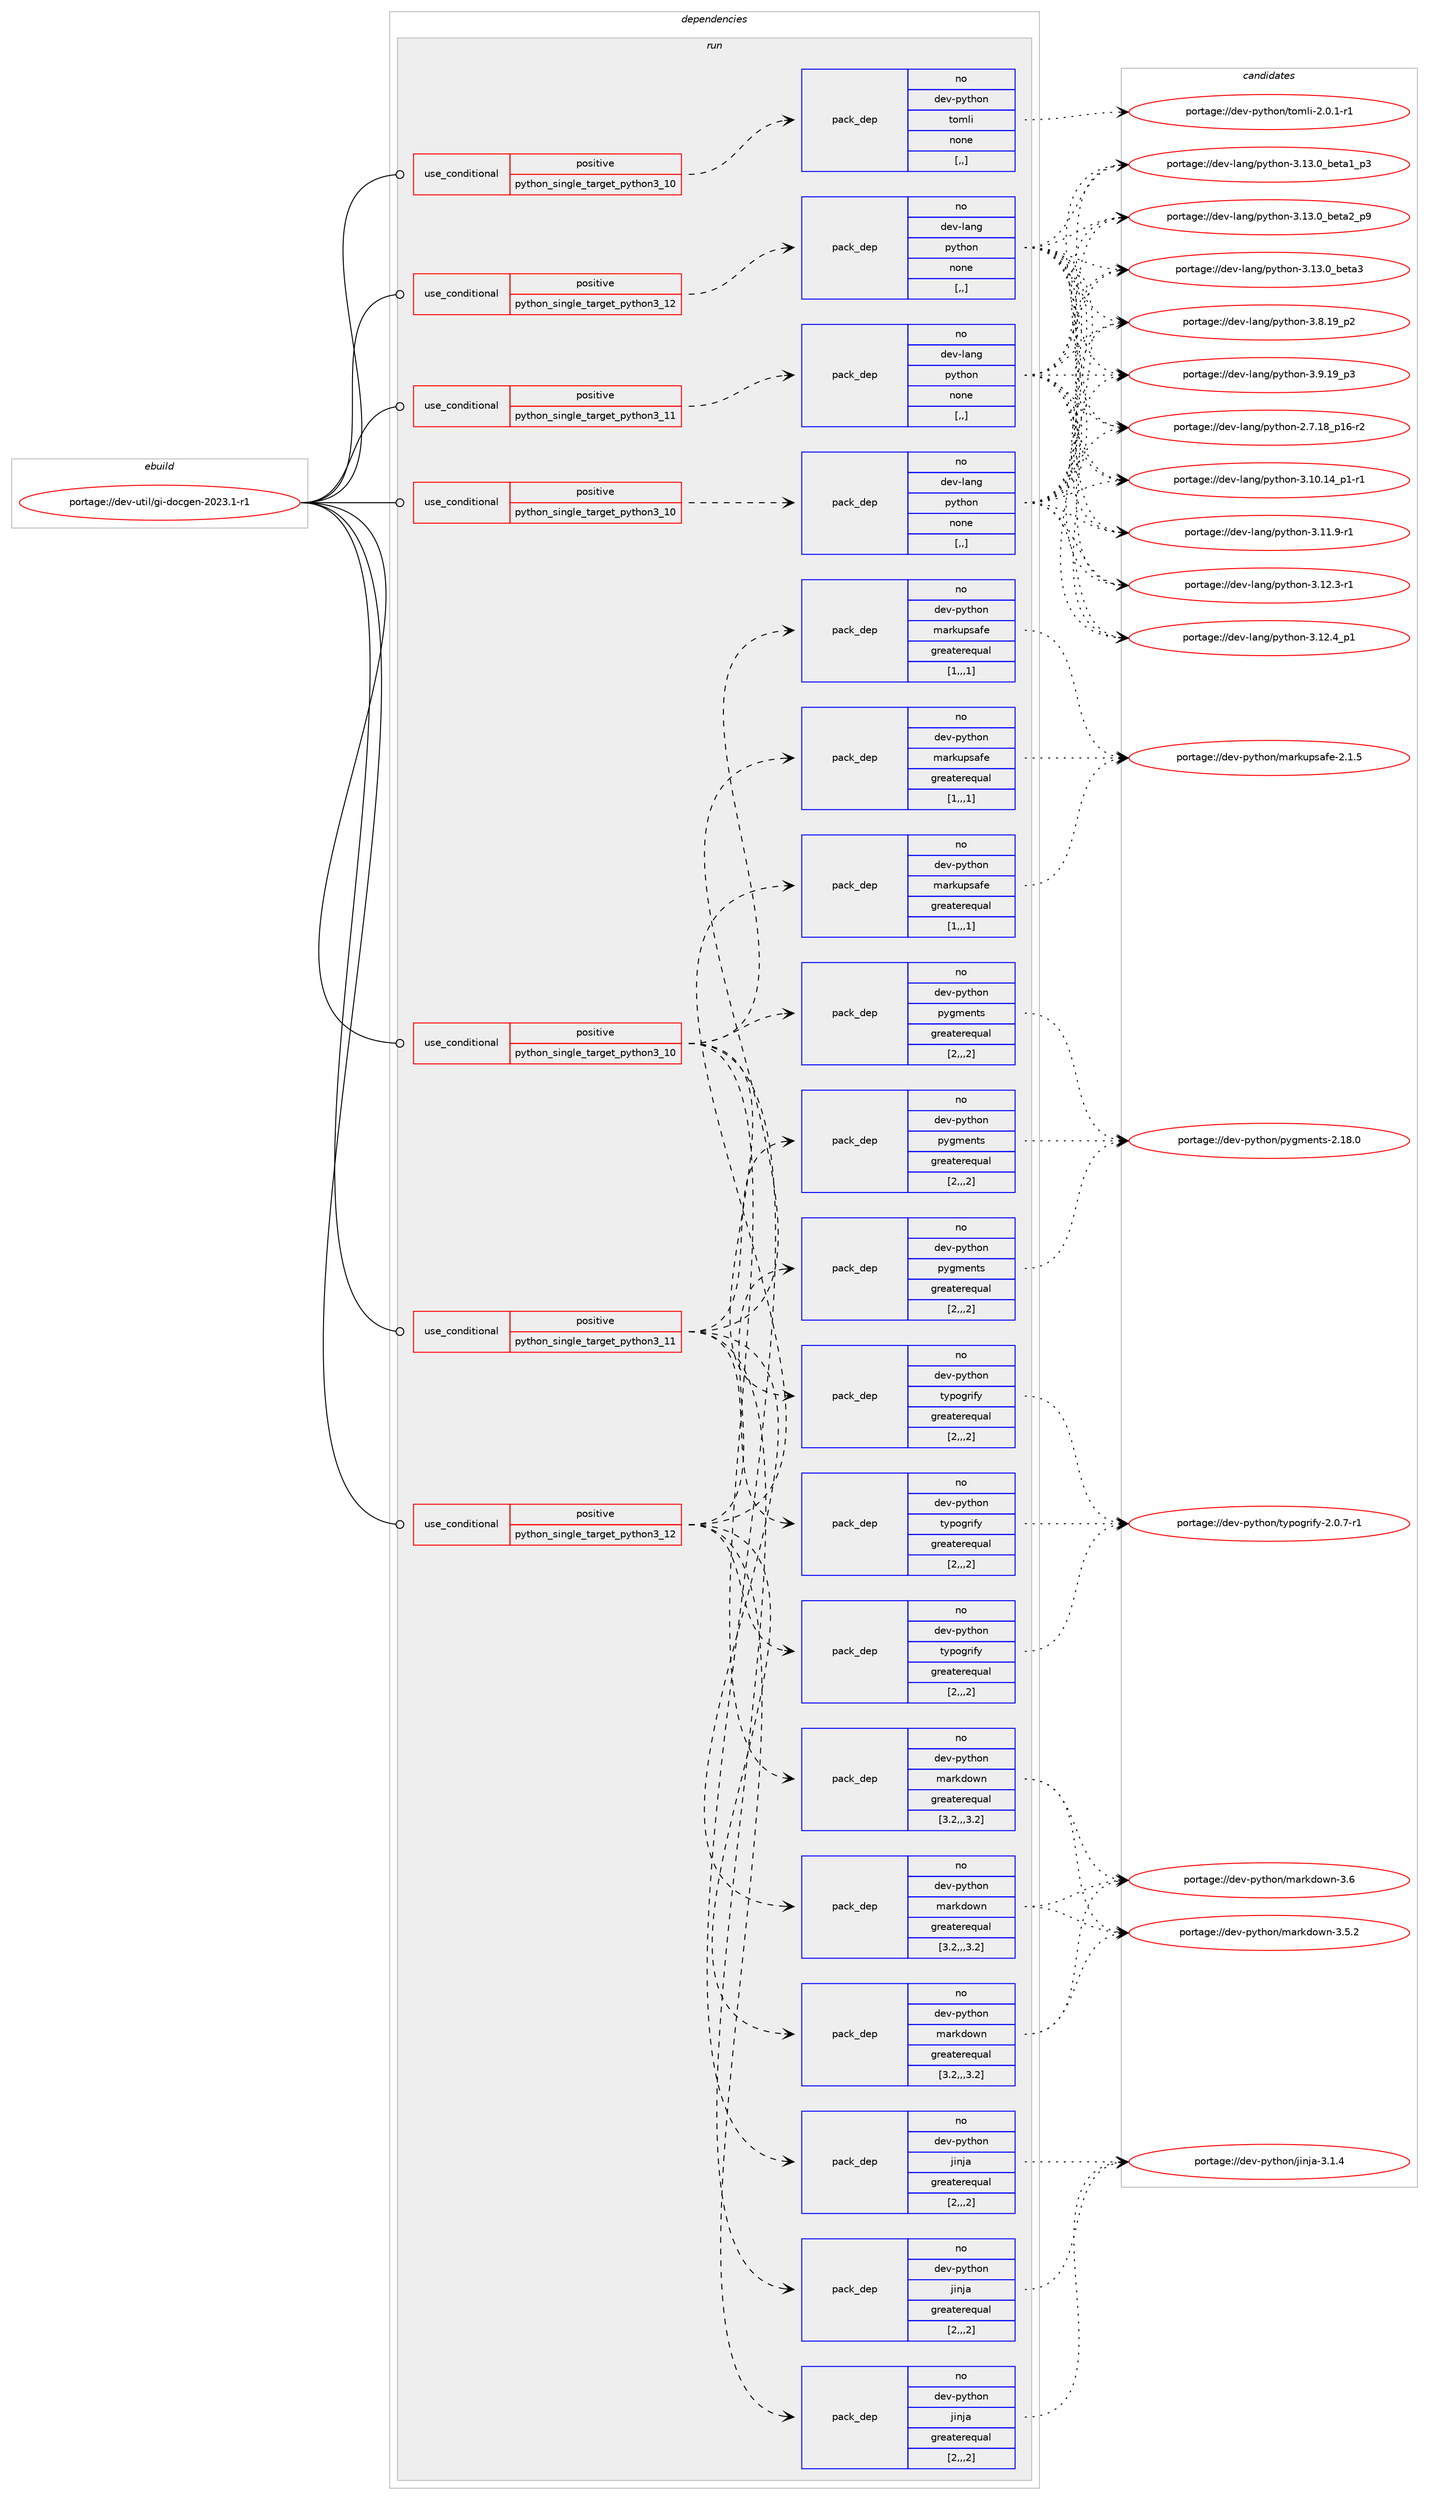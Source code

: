 digraph prolog {

# *************
# Graph options
# *************

newrank=true;
concentrate=true;
compound=true;
graph [rankdir=LR,fontname=Helvetica,fontsize=10,ranksep=1.5];#, ranksep=2.5, nodesep=0.2];
edge  [arrowhead=vee];
node  [fontname=Helvetica,fontsize=10];

# **********
# The ebuild
# **********

subgraph cluster_leftcol {
color=gray;
rank=same;
label=<<i>ebuild</i>>;
id [label="portage://dev-util/gi-docgen-2023.1-r1", color=red, width=4, href="../dev-util/gi-docgen-2023.1-r1.svg"];
}

# ****************
# The dependencies
# ****************

subgraph cluster_midcol {
color=gray;
label=<<i>dependencies</i>>;
subgraph cluster_compile {
fillcolor="#eeeeee";
style=filled;
label=<<i>compile</i>>;
}
subgraph cluster_compileandrun {
fillcolor="#eeeeee";
style=filled;
label=<<i>compile and run</i>>;
}
subgraph cluster_run {
fillcolor="#eeeeee";
style=filled;
label=<<i>run</i>>;
subgraph cond59145 {
dependency210451 [label=<<TABLE BORDER="0" CELLBORDER="1" CELLSPACING="0" CELLPADDING="4"><TR><TD ROWSPAN="3" CELLPADDING="10">use_conditional</TD></TR><TR><TD>positive</TD></TR><TR><TD>python_single_target_python3_10</TD></TR></TABLE>>, shape=none, color=red];
subgraph pack149915 {
dependency210452 [label=<<TABLE BORDER="0" CELLBORDER="1" CELLSPACING="0" CELLPADDING="4" WIDTH="220"><TR><TD ROWSPAN="6" CELLPADDING="30">pack_dep</TD></TR><TR><TD WIDTH="110">no</TD></TR><TR><TD>dev-lang</TD></TR><TR><TD>python</TD></TR><TR><TD>none</TD></TR><TR><TD>[,,]</TD></TR></TABLE>>, shape=none, color=blue];
}
dependency210451:e -> dependency210452:w [weight=20,style="dashed",arrowhead="vee"];
}
id:e -> dependency210451:w [weight=20,style="solid",arrowhead="odot"];
subgraph cond59146 {
dependency210453 [label=<<TABLE BORDER="0" CELLBORDER="1" CELLSPACING="0" CELLPADDING="4"><TR><TD ROWSPAN="3" CELLPADDING="10">use_conditional</TD></TR><TR><TD>positive</TD></TR><TR><TD>python_single_target_python3_10</TD></TR></TABLE>>, shape=none, color=red];
subgraph pack149916 {
dependency210454 [label=<<TABLE BORDER="0" CELLBORDER="1" CELLSPACING="0" CELLPADDING="4" WIDTH="220"><TR><TD ROWSPAN="6" CELLPADDING="30">pack_dep</TD></TR><TR><TD WIDTH="110">no</TD></TR><TR><TD>dev-python</TD></TR><TR><TD>markdown</TD></TR><TR><TD>greaterequal</TD></TR><TR><TD>[3.2,,,3.2]</TD></TR></TABLE>>, shape=none, color=blue];
}
dependency210453:e -> dependency210454:w [weight=20,style="dashed",arrowhead="vee"];
subgraph pack149917 {
dependency210455 [label=<<TABLE BORDER="0" CELLBORDER="1" CELLSPACING="0" CELLPADDING="4" WIDTH="220"><TR><TD ROWSPAN="6" CELLPADDING="30">pack_dep</TD></TR><TR><TD WIDTH="110">no</TD></TR><TR><TD>dev-python</TD></TR><TR><TD>markupsafe</TD></TR><TR><TD>greaterequal</TD></TR><TR><TD>[1,,,1]</TD></TR></TABLE>>, shape=none, color=blue];
}
dependency210453:e -> dependency210455:w [weight=20,style="dashed",arrowhead="vee"];
subgraph pack149918 {
dependency210456 [label=<<TABLE BORDER="0" CELLBORDER="1" CELLSPACING="0" CELLPADDING="4" WIDTH="220"><TR><TD ROWSPAN="6" CELLPADDING="30">pack_dep</TD></TR><TR><TD WIDTH="110">no</TD></TR><TR><TD>dev-python</TD></TR><TR><TD>pygments</TD></TR><TR><TD>greaterequal</TD></TR><TR><TD>[2,,,2]</TD></TR></TABLE>>, shape=none, color=blue];
}
dependency210453:e -> dependency210456:w [weight=20,style="dashed",arrowhead="vee"];
subgraph pack149919 {
dependency210457 [label=<<TABLE BORDER="0" CELLBORDER="1" CELLSPACING="0" CELLPADDING="4" WIDTH="220"><TR><TD ROWSPAN="6" CELLPADDING="30">pack_dep</TD></TR><TR><TD WIDTH="110">no</TD></TR><TR><TD>dev-python</TD></TR><TR><TD>jinja</TD></TR><TR><TD>greaterequal</TD></TR><TR><TD>[2,,,2]</TD></TR></TABLE>>, shape=none, color=blue];
}
dependency210453:e -> dependency210457:w [weight=20,style="dashed",arrowhead="vee"];
subgraph pack149920 {
dependency210458 [label=<<TABLE BORDER="0" CELLBORDER="1" CELLSPACING="0" CELLPADDING="4" WIDTH="220"><TR><TD ROWSPAN="6" CELLPADDING="30">pack_dep</TD></TR><TR><TD WIDTH="110">no</TD></TR><TR><TD>dev-python</TD></TR><TR><TD>typogrify</TD></TR><TR><TD>greaterequal</TD></TR><TR><TD>[2,,,2]</TD></TR></TABLE>>, shape=none, color=blue];
}
dependency210453:e -> dependency210458:w [weight=20,style="dashed",arrowhead="vee"];
}
id:e -> dependency210453:w [weight=20,style="solid",arrowhead="odot"];
subgraph cond59147 {
dependency210459 [label=<<TABLE BORDER="0" CELLBORDER="1" CELLSPACING="0" CELLPADDING="4"><TR><TD ROWSPAN="3" CELLPADDING="10">use_conditional</TD></TR><TR><TD>positive</TD></TR><TR><TD>python_single_target_python3_10</TD></TR></TABLE>>, shape=none, color=red];
subgraph pack149921 {
dependency210460 [label=<<TABLE BORDER="0" CELLBORDER="1" CELLSPACING="0" CELLPADDING="4" WIDTH="220"><TR><TD ROWSPAN="6" CELLPADDING="30">pack_dep</TD></TR><TR><TD WIDTH="110">no</TD></TR><TR><TD>dev-python</TD></TR><TR><TD>tomli</TD></TR><TR><TD>none</TD></TR><TR><TD>[,,]</TD></TR></TABLE>>, shape=none, color=blue];
}
dependency210459:e -> dependency210460:w [weight=20,style="dashed",arrowhead="vee"];
}
id:e -> dependency210459:w [weight=20,style="solid",arrowhead="odot"];
subgraph cond59148 {
dependency210461 [label=<<TABLE BORDER="0" CELLBORDER="1" CELLSPACING="0" CELLPADDING="4"><TR><TD ROWSPAN="3" CELLPADDING="10">use_conditional</TD></TR><TR><TD>positive</TD></TR><TR><TD>python_single_target_python3_11</TD></TR></TABLE>>, shape=none, color=red];
subgraph pack149922 {
dependency210462 [label=<<TABLE BORDER="0" CELLBORDER="1" CELLSPACING="0" CELLPADDING="4" WIDTH="220"><TR><TD ROWSPAN="6" CELLPADDING="30">pack_dep</TD></TR><TR><TD WIDTH="110">no</TD></TR><TR><TD>dev-lang</TD></TR><TR><TD>python</TD></TR><TR><TD>none</TD></TR><TR><TD>[,,]</TD></TR></TABLE>>, shape=none, color=blue];
}
dependency210461:e -> dependency210462:w [weight=20,style="dashed",arrowhead="vee"];
}
id:e -> dependency210461:w [weight=20,style="solid",arrowhead="odot"];
subgraph cond59149 {
dependency210463 [label=<<TABLE BORDER="0" CELLBORDER="1" CELLSPACING="0" CELLPADDING="4"><TR><TD ROWSPAN="3" CELLPADDING="10">use_conditional</TD></TR><TR><TD>positive</TD></TR><TR><TD>python_single_target_python3_11</TD></TR></TABLE>>, shape=none, color=red];
subgraph pack149923 {
dependency210464 [label=<<TABLE BORDER="0" CELLBORDER="1" CELLSPACING="0" CELLPADDING="4" WIDTH="220"><TR><TD ROWSPAN="6" CELLPADDING="30">pack_dep</TD></TR><TR><TD WIDTH="110">no</TD></TR><TR><TD>dev-python</TD></TR><TR><TD>markdown</TD></TR><TR><TD>greaterequal</TD></TR><TR><TD>[3.2,,,3.2]</TD></TR></TABLE>>, shape=none, color=blue];
}
dependency210463:e -> dependency210464:w [weight=20,style="dashed",arrowhead="vee"];
subgraph pack149924 {
dependency210465 [label=<<TABLE BORDER="0" CELLBORDER="1" CELLSPACING="0" CELLPADDING="4" WIDTH="220"><TR><TD ROWSPAN="6" CELLPADDING="30">pack_dep</TD></TR><TR><TD WIDTH="110">no</TD></TR><TR><TD>dev-python</TD></TR><TR><TD>markupsafe</TD></TR><TR><TD>greaterequal</TD></TR><TR><TD>[1,,,1]</TD></TR></TABLE>>, shape=none, color=blue];
}
dependency210463:e -> dependency210465:w [weight=20,style="dashed",arrowhead="vee"];
subgraph pack149925 {
dependency210466 [label=<<TABLE BORDER="0" CELLBORDER="1" CELLSPACING="0" CELLPADDING="4" WIDTH="220"><TR><TD ROWSPAN="6" CELLPADDING="30">pack_dep</TD></TR><TR><TD WIDTH="110">no</TD></TR><TR><TD>dev-python</TD></TR><TR><TD>pygments</TD></TR><TR><TD>greaterequal</TD></TR><TR><TD>[2,,,2]</TD></TR></TABLE>>, shape=none, color=blue];
}
dependency210463:e -> dependency210466:w [weight=20,style="dashed",arrowhead="vee"];
subgraph pack149926 {
dependency210467 [label=<<TABLE BORDER="0" CELLBORDER="1" CELLSPACING="0" CELLPADDING="4" WIDTH="220"><TR><TD ROWSPAN="6" CELLPADDING="30">pack_dep</TD></TR><TR><TD WIDTH="110">no</TD></TR><TR><TD>dev-python</TD></TR><TR><TD>jinja</TD></TR><TR><TD>greaterequal</TD></TR><TR><TD>[2,,,2]</TD></TR></TABLE>>, shape=none, color=blue];
}
dependency210463:e -> dependency210467:w [weight=20,style="dashed",arrowhead="vee"];
subgraph pack149927 {
dependency210468 [label=<<TABLE BORDER="0" CELLBORDER="1" CELLSPACING="0" CELLPADDING="4" WIDTH="220"><TR><TD ROWSPAN="6" CELLPADDING="30">pack_dep</TD></TR><TR><TD WIDTH="110">no</TD></TR><TR><TD>dev-python</TD></TR><TR><TD>typogrify</TD></TR><TR><TD>greaterequal</TD></TR><TR><TD>[2,,,2]</TD></TR></TABLE>>, shape=none, color=blue];
}
dependency210463:e -> dependency210468:w [weight=20,style="dashed",arrowhead="vee"];
}
id:e -> dependency210463:w [weight=20,style="solid",arrowhead="odot"];
subgraph cond59150 {
dependency210469 [label=<<TABLE BORDER="0" CELLBORDER="1" CELLSPACING="0" CELLPADDING="4"><TR><TD ROWSPAN="3" CELLPADDING="10">use_conditional</TD></TR><TR><TD>positive</TD></TR><TR><TD>python_single_target_python3_12</TD></TR></TABLE>>, shape=none, color=red];
subgraph pack149928 {
dependency210470 [label=<<TABLE BORDER="0" CELLBORDER="1" CELLSPACING="0" CELLPADDING="4" WIDTH="220"><TR><TD ROWSPAN="6" CELLPADDING="30">pack_dep</TD></TR><TR><TD WIDTH="110">no</TD></TR><TR><TD>dev-lang</TD></TR><TR><TD>python</TD></TR><TR><TD>none</TD></TR><TR><TD>[,,]</TD></TR></TABLE>>, shape=none, color=blue];
}
dependency210469:e -> dependency210470:w [weight=20,style="dashed",arrowhead="vee"];
}
id:e -> dependency210469:w [weight=20,style="solid",arrowhead="odot"];
subgraph cond59151 {
dependency210471 [label=<<TABLE BORDER="0" CELLBORDER="1" CELLSPACING="0" CELLPADDING="4"><TR><TD ROWSPAN="3" CELLPADDING="10">use_conditional</TD></TR><TR><TD>positive</TD></TR><TR><TD>python_single_target_python3_12</TD></TR></TABLE>>, shape=none, color=red];
subgraph pack149929 {
dependency210472 [label=<<TABLE BORDER="0" CELLBORDER="1" CELLSPACING="0" CELLPADDING="4" WIDTH="220"><TR><TD ROWSPAN="6" CELLPADDING="30">pack_dep</TD></TR><TR><TD WIDTH="110">no</TD></TR><TR><TD>dev-python</TD></TR><TR><TD>markdown</TD></TR><TR><TD>greaterequal</TD></TR><TR><TD>[3.2,,,3.2]</TD></TR></TABLE>>, shape=none, color=blue];
}
dependency210471:e -> dependency210472:w [weight=20,style="dashed",arrowhead="vee"];
subgraph pack149930 {
dependency210473 [label=<<TABLE BORDER="0" CELLBORDER="1" CELLSPACING="0" CELLPADDING="4" WIDTH="220"><TR><TD ROWSPAN="6" CELLPADDING="30">pack_dep</TD></TR><TR><TD WIDTH="110">no</TD></TR><TR><TD>dev-python</TD></TR><TR><TD>markupsafe</TD></TR><TR><TD>greaterequal</TD></TR><TR><TD>[1,,,1]</TD></TR></TABLE>>, shape=none, color=blue];
}
dependency210471:e -> dependency210473:w [weight=20,style="dashed",arrowhead="vee"];
subgraph pack149931 {
dependency210474 [label=<<TABLE BORDER="0" CELLBORDER="1" CELLSPACING="0" CELLPADDING="4" WIDTH="220"><TR><TD ROWSPAN="6" CELLPADDING="30">pack_dep</TD></TR><TR><TD WIDTH="110">no</TD></TR><TR><TD>dev-python</TD></TR><TR><TD>pygments</TD></TR><TR><TD>greaterequal</TD></TR><TR><TD>[2,,,2]</TD></TR></TABLE>>, shape=none, color=blue];
}
dependency210471:e -> dependency210474:w [weight=20,style="dashed",arrowhead="vee"];
subgraph pack149932 {
dependency210475 [label=<<TABLE BORDER="0" CELLBORDER="1" CELLSPACING="0" CELLPADDING="4" WIDTH="220"><TR><TD ROWSPAN="6" CELLPADDING="30">pack_dep</TD></TR><TR><TD WIDTH="110">no</TD></TR><TR><TD>dev-python</TD></TR><TR><TD>jinja</TD></TR><TR><TD>greaterequal</TD></TR><TR><TD>[2,,,2]</TD></TR></TABLE>>, shape=none, color=blue];
}
dependency210471:e -> dependency210475:w [weight=20,style="dashed",arrowhead="vee"];
subgraph pack149933 {
dependency210476 [label=<<TABLE BORDER="0" CELLBORDER="1" CELLSPACING="0" CELLPADDING="4" WIDTH="220"><TR><TD ROWSPAN="6" CELLPADDING="30">pack_dep</TD></TR><TR><TD WIDTH="110">no</TD></TR><TR><TD>dev-python</TD></TR><TR><TD>typogrify</TD></TR><TR><TD>greaterequal</TD></TR><TR><TD>[2,,,2]</TD></TR></TABLE>>, shape=none, color=blue];
}
dependency210471:e -> dependency210476:w [weight=20,style="dashed",arrowhead="vee"];
}
id:e -> dependency210471:w [weight=20,style="solid",arrowhead="odot"];
}
}

# **************
# The candidates
# **************

subgraph cluster_choices {
rank=same;
color=gray;
label=<<i>candidates</i>>;

subgraph choice149915 {
color=black;
nodesep=1;
choice100101118451089711010347112121116104111110455046554649569511249544511450 [label="portage://dev-lang/python-2.7.18_p16-r2", color=red, width=4,href="../dev-lang/python-2.7.18_p16-r2.svg"];
choice100101118451089711010347112121116104111110455146494846495295112494511449 [label="portage://dev-lang/python-3.10.14_p1-r1", color=red, width=4,href="../dev-lang/python-3.10.14_p1-r1.svg"];
choice100101118451089711010347112121116104111110455146494946574511449 [label="portage://dev-lang/python-3.11.9-r1", color=red, width=4,href="../dev-lang/python-3.11.9-r1.svg"];
choice100101118451089711010347112121116104111110455146495046514511449 [label="portage://dev-lang/python-3.12.3-r1", color=red, width=4,href="../dev-lang/python-3.12.3-r1.svg"];
choice100101118451089711010347112121116104111110455146495046529511249 [label="portage://dev-lang/python-3.12.4_p1", color=red, width=4,href="../dev-lang/python-3.12.4_p1.svg"];
choice10010111845108971101034711212111610411111045514649514648959810111697499511251 [label="portage://dev-lang/python-3.13.0_beta1_p3", color=red, width=4,href="../dev-lang/python-3.13.0_beta1_p3.svg"];
choice10010111845108971101034711212111610411111045514649514648959810111697509511257 [label="portage://dev-lang/python-3.13.0_beta2_p9", color=red, width=4,href="../dev-lang/python-3.13.0_beta2_p9.svg"];
choice1001011184510897110103471121211161041111104551464951464895981011169751 [label="portage://dev-lang/python-3.13.0_beta3", color=red, width=4,href="../dev-lang/python-3.13.0_beta3.svg"];
choice100101118451089711010347112121116104111110455146564649579511250 [label="portage://dev-lang/python-3.8.19_p2", color=red, width=4,href="../dev-lang/python-3.8.19_p2.svg"];
choice100101118451089711010347112121116104111110455146574649579511251 [label="portage://dev-lang/python-3.9.19_p3", color=red, width=4,href="../dev-lang/python-3.9.19_p3.svg"];
dependency210452:e -> choice100101118451089711010347112121116104111110455046554649569511249544511450:w [style=dotted,weight="100"];
dependency210452:e -> choice100101118451089711010347112121116104111110455146494846495295112494511449:w [style=dotted,weight="100"];
dependency210452:e -> choice100101118451089711010347112121116104111110455146494946574511449:w [style=dotted,weight="100"];
dependency210452:e -> choice100101118451089711010347112121116104111110455146495046514511449:w [style=dotted,weight="100"];
dependency210452:e -> choice100101118451089711010347112121116104111110455146495046529511249:w [style=dotted,weight="100"];
dependency210452:e -> choice10010111845108971101034711212111610411111045514649514648959810111697499511251:w [style=dotted,weight="100"];
dependency210452:e -> choice10010111845108971101034711212111610411111045514649514648959810111697509511257:w [style=dotted,weight="100"];
dependency210452:e -> choice1001011184510897110103471121211161041111104551464951464895981011169751:w [style=dotted,weight="100"];
dependency210452:e -> choice100101118451089711010347112121116104111110455146564649579511250:w [style=dotted,weight="100"];
dependency210452:e -> choice100101118451089711010347112121116104111110455146574649579511251:w [style=dotted,weight="100"];
}
subgraph choice149916 {
color=black;
nodesep=1;
choice100101118451121211161041111104710997114107100111119110455146534650 [label="portage://dev-python/markdown-3.5.2", color=red, width=4,href="../dev-python/markdown-3.5.2.svg"];
choice10010111845112121116104111110471099711410710011111911045514654 [label="portage://dev-python/markdown-3.6", color=red, width=4,href="../dev-python/markdown-3.6.svg"];
dependency210454:e -> choice100101118451121211161041111104710997114107100111119110455146534650:w [style=dotted,weight="100"];
dependency210454:e -> choice10010111845112121116104111110471099711410710011111911045514654:w [style=dotted,weight="100"];
}
subgraph choice149917 {
color=black;
nodesep=1;
choice10010111845112121116104111110471099711410711711211597102101455046494653 [label="portage://dev-python/markupsafe-2.1.5", color=red, width=4,href="../dev-python/markupsafe-2.1.5.svg"];
dependency210455:e -> choice10010111845112121116104111110471099711410711711211597102101455046494653:w [style=dotted,weight="100"];
}
subgraph choice149918 {
color=black;
nodesep=1;
choice100101118451121211161041111104711212110310910111011611545504649564648 [label="portage://dev-python/pygments-2.18.0", color=red, width=4,href="../dev-python/pygments-2.18.0.svg"];
dependency210456:e -> choice100101118451121211161041111104711212110310910111011611545504649564648:w [style=dotted,weight="100"];
}
subgraph choice149919 {
color=black;
nodesep=1;
choice100101118451121211161041111104710610511010697455146494652 [label="portage://dev-python/jinja-3.1.4", color=red, width=4,href="../dev-python/jinja-3.1.4.svg"];
dependency210457:e -> choice100101118451121211161041111104710610511010697455146494652:w [style=dotted,weight="100"];
}
subgraph choice149920 {
color=black;
nodesep=1;
choice10010111845112121116104111110471161211121111031141051021214550464846554511449 [label="portage://dev-python/typogrify-2.0.7-r1", color=red, width=4,href="../dev-python/typogrify-2.0.7-r1.svg"];
dependency210458:e -> choice10010111845112121116104111110471161211121111031141051021214550464846554511449:w [style=dotted,weight="100"];
}
subgraph choice149921 {
color=black;
nodesep=1;
choice10010111845112121116104111110471161111091081054550464846494511449 [label="portage://dev-python/tomli-2.0.1-r1", color=red, width=4,href="../dev-python/tomli-2.0.1-r1.svg"];
dependency210460:e -> choice10010111845112121116104111110471161111091081054550464846494511449:w [style=dotted,weight="100"];
}
subgraph choice149922 {
color=black;
nodesep=1;
choice100101118451089711010347112121116104111110455046554649569511249544511450 [label="portage://dev-lang/python-2.7.18_p16-r2", color=red, width=4,href="../dev-lang/python-2.7.18_p16-r2.svg"];
choice100101118451089711010347112121116104111110455146494846495295112494511449 [label="portage://dev-lang/python-3.10.14_p1-r1", color=red, width=4,href="../dev-lang/python-3.10.14_p1-r1.svg"];
choice100101118451089711010347112121116104111110455146494946574511449 [label="portage://dev-lang/python-3.11.9-r1", color=red, width=4,href="../dev-lang/python-3.11.9-r1.svg"];
choice100101118451089711010347112121116104111110455146495046514511449 [label="portage://dev-lang/python-3.12.3-r1", color=red, width=4,href="../dev-lang/python-3.12.3-r1.svg"];
choice100101118451089711010347112121116104111110455146495046529511249 [label="portage://dev-lang/python-3.12.4_p1", color=red, width=4,href="../dev-lang/python-3.12.4_p1.svg"];
choice10010111845108971101034711212111610411111045514649514648959810111697499511251 [label="portage://dev-lang/python-3.13.0_beta1_p3", color=red, width=4,href="../dev-lang/python-3.13.0_beta1_p3.svg"];
choice10010111845108971101034711212111610411111045514649514648959810111697509511257 [label="portage://dev-lang/python-3.13.0_beta2_p9", color=red, width=4,href="../dev-lang/python-3.13.0_beta2_p9.svg"];
choice1001011184510897110103471121211161041111104551464951464895981011169751 [label="portage://dev-lang/python-3.13.0_beta3", color=red, width=4,href="../dev-lang/python-3.13.0_beta3.svg"];
choice100101118451089711010347112121116104111110455146564649579511250 [label="portage://dev-lang/python-3.8.19_p2", color=red, width=4,href="../dev-lang/python-3.8.19_p2.svg"];
choice100101118451089711010347112121116104111110455146574649579511251 [label="portage://dev-lang/python-3.9.19_p3", color=red, width=4,href="../dev-lang/python-3.9.19_p3.svg"];
dependency210462:e -> choice100101118451089711010347112121116104111110455046554649569511249544511450:w [style=dotted,weight="100"];
dependency210462:e -> choice100101118451089711010347112121116104111110455146494846495295112494511449:w [style=dotted,weight="100"];
dependency210462:e -> choice100101118451089711010347112121116104111110455146494946574511449:w [style=dotted,weight="100"];
dependency210462:e -> choice100101118451089711010347112121116104111110455146495046514511449:w [style=dotted,weight="100"];
dependency210462:e -> choice100101118451089711010347112121116104111110455146495046529511249:w [style=dotted,weight="100"];
dependency210462:e -> choice10010111845108971101034711212111610411111045514649514648959810111697499511251:w [style=dotted,weight="100"];
dependency210462:e -> choice10010111845108971101034711212111610411111045514649514648959810111697509511257:w [style=dotted,weight="100"];
dependency210462:e -> choice1001011184510897110103471121211161041111104551464951464895981011169751:w [style=dotted,weight="100"];
dependency210462:e -> choice100101118451089711010347112121116104111110455146564649579511250:w [style=dotted,weight="100"];
dependency210462:e -> choice100101118451089711010347112121116104111110455146574649579511251:w [style=dotted,weight="100"];
}
subgraph choice149923 {
color=black;
nodesep=1;
choice100101118451121211161041111104710997114107100111119110455146534650 [label="portage://dev-python/markdown-3.5.2", color=red, width=4,href="../dev-python/markdown-3.5.2.svg"];
choice10010111845112121116104111110471099711410710011111911045514654 [label="portage://dev-python/markdown-3.6", color=red, width=4,href="../dev-python/markdown-3.6.svg"];
dependency210464:e -> choice100101118451121211161041111104710997114107100111119110455146534650:w [style=dotted,weight="100"];
dependency210464:e -> choice10010111845112121116104111110471099711410710011111911045514654:w [style=dotted,weight="100"];
}
subgraph choice149924 {
color=black;
nodesep=1;
choice10010111845112121116104111110471099711410711711211597102101455046494653 [label="portage://dev-python/markupsafe-2.1.5", color=red, width=4,href="../dev-python/markupsafe-2.1.5.svg"];
dependency210465:e -> choice10010111845112121116104111110471099711410711711211597102101455046494653:w [style=dotted,weight="100"];
}
subgraph choice149925 {
color=black;
nodesep=1;
choice100101118451121211161041111104711212110310910111011611545504649564648 [label="portage://dev-python/pygments-2.18.0", color=red, width=4,href="../dev-python/pygments-2.18.0.svg"];
dependency210466:e -> choice100101118451121211161041111104711212110310910111011611545504649564648:w [style=dotted,weight="100"];
}
subgraph choice149926 {
color=black;
nodesep=1;
choice100101118451121211161041111104710610511010697455146494652 [label="portage://dev-python/jinja-3.1.4", color=red, width=4,href="../dev-python/jinja-3.1.4.svg"];
dependency210467:e -> choice100101118451121211161041111104710610511010697455146494652:w [style=dotted,weight="100"];
}
subgraph choice149927 {
color=black;
nodesep=1;
choice10010111845112121116104111110471161211121111031141051021214550464846554511449 [label="portage://dev-python/typogrify-2.0.7-r1", color=red, width=4,href="../dev-python/typogrify-2.0.7-r1.svg"];
dependency210468:e -> choice10010111845112121116104111110471161211121111031141051021214550464846554511449:w [style=dotted,weight="100"];
}
subgraph choice149928 {
color=black;
nodesep=1;
choice100101118451089711010347112121116104111110455046554649569511249544511450 [label="portage://dev-lang/python-2.7.18_p16-r2", color=red, width=4,href="../dev-lang/python-2.7.18_p16-r2.svg"];
choice100101118451089711010347112121116104111110455146494846495295112494511449 [label="portage://dev-lang/python-3.10.14_p1-r1", color=red, width=4,href="../dev-lang/python-3.10.14_p1-r1.svg"];
choice100101118451089711010347112121116104111110455146494946574511449 [label="portage://dev-lang/python-3.11.9-r1", color=red, width=4,href="../dev-lang/python-3.11.9-r1.svg"];
choice100101118451089711010347112121116104111110455146495046514511449 [label="portage://dev-lang/python-3.12.3-r1", color=red, width=4,href="../dev-lang/python-3.12.3-r1.svg"];
choice100101118451089711010347112121116104111110455146495046529511249 [label="portage://dev-lang/python-3.12.4_p1", color=red, width=4,href="../dev-lang/python-3.12.4_p1.svg"];
choice10010111845108971101034711212111610411111045514649514648959810111697499511251 [label="portage://dev-lang/python-3.13.0_beta1_p3", color=red, width=4,href="../dev-lang/python-3.13.0_beta1_p3.svg"];
choice10010111845108971101034711212111610411111045514649514648959810111697509511257 [label="portage://dev-lang/python-3.13.0_beta2_p9", color=red, width=4,href="../dev-lang/python-3.13.0_beta2_p9.svg"];
choice1001011184510897110103471121211161041111104551464951464895981011169751 [label="portage://dev-lang/python-3.13.0_beta3", color=red, width=4,href="../dev-lang/python-3.13.0_beta3.svg"];
choice100101118451089711010347112121116104111110455146564649579511250 [label="portage://dev-lang/python-3.8.19_p2", color=red, width=4,href="../dev-lang/python-3.8.19_p2.svg"];
choice100101118451089711010347112121116104111110455146574649579511251 [label="portage://dev-lang/python-3.9.19_p3", color=red, width=4,href="../dev-lang/python-3.9.19_p3.svg"];
dependency210470:e -> choice100101118451089711010347112121116104111110455046554649569511249544511450:w [style=dotted,weight="100"];
dependency210470:e -> choice100101118451089711010347112121116104111110455146494846495295112494511449:w [style=dotted,weight="100"];
dependency210470:e -> choice100101118451089711010347112121116104111110455146494946574511449:w [style=dotted,weight="100"];
dependency210470:e -> choice100101118451089711010347112121116104111110455146495046514511449:w [style=dotted,weight="100"];
dependency210470:e -> choice100101118451089711010347112121116104111110455146495046529511249:w [style=dotted,weight="100"];
dependency210470:e -> choice10010111845108971101034711212111610411111045514649514648959810111697499511251:w [style=dotted,weight="100"];
dependency210470:e -> choice10010111845108971101034711212111610411111045514649514648959810111697509511257:w [style=dotted,weight="100"];
dependency210470:e -> choice1001011184510897110103471121211161041111104551464951464895981011169751:w [style=dotted,weight="100"];
dependency210470:e -> choice100101118451089711010347112121116104111110455146564649579511250:w [style=dotted,weight="100"];
dependency210470:e -> choice100101118451089711010347112121116104111110455146574649579511251:w [style=dotted,weight="100"];
}
subgraph choice149929 {
color=black;
nodesep=1;
choice100101118451121211161041111104710997114107100111119110455146534650 [label="portage://dev-python/markdown-3.5.2", color=red, width=4,href="../dev-python/markdown-3.5.2.svg"];
choice10010111845112121116104111110471099711410710011111911045514654 [label="portage://dev-python/markdown-3.6", color=red, width=4,href="../dev-python/markdown-3.6.svg"];
dependency210472:e -> choice100101118451121211161041111104710997114107100111119110455146534650:w [style=dotted,weight="100"];
dependency210472:e -> choice10010111845112121116104111110471099711410710011111911045514654:w [style=dotted,weight="100"];
}
subgraph choice149930 {
color=black;
nodesep=1;
choice10010111845112121116104111110471099711410711711211597102101455046494653 [label="portage://dev-python/markupsafe-2.1.5", color=red, width=4,href="../dev-python/markupsafe-2.1.5.svg"];
dependency210473:e -> choice10010111845112121116104111110471099711410711711211597102101455046494653:w [style=dotted,weight="100"];
}
subgraph choice149931 {
color=black;
nodesep=1;
choice100101118451121211161041111104711212110310910111011611545504649564648 [label="portage://dev-python/pygments-2.18.0", color=red, width=4,href="../dev-python/pygments-2.18.0.svg"];
dependency210474:e -> choice100101118451121211161041111104711212110310910111011611545504649564648:w [style=dotted,weight="100"];
}
subgraph choice149932 {
color=black;
nodesep=1;
choice100101118451121211161041111104710610511010697455146494652 [label="portage://dev-python/jinja-3.1.4", color=red, width=4,href="../dev-python/jinja-3.1.4.svg"];
dependency210475:e -> choice100101118451121211161041111104710610511010697455146494652:w [style=dotted,weight="100"];
}
subgraph choice149933 {
color=black;
nodesep=1;
choice10010111845112121116104111110471161211121111031141051021214550464846554511449 [label="portage://dev-python/typogrify-2.0.7-r1", color=red, width=4,href="../dev-python/typogrify-2.0.7-r1.svg"];
dependency210476:e -> choice10010111845112121116104111110471161211121111031141051021214550464846554511449:w [style=dotted,weight="100"];
}
}

}
